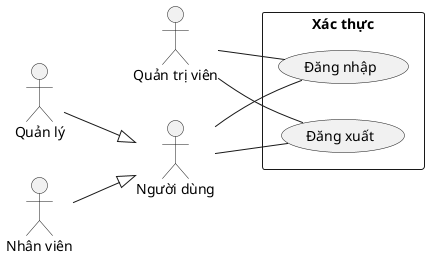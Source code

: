 @startuml Authentication
left to right direction

actor Admin as "Quản trị viên"
actor User as "Người dùng"
actor Manager as "Quản lý"
actor Employee as "Nhân viên"

rectangle Authentication as "Xác thực" {
    usecase Login as "Đăng nhập"
    usecase Logout as "Đăng xuất"
}

Employee --|> User
Manager --|> User

Admin -- Login
User -- Login

Admin -- Logout
User -- Logout
@enduml
